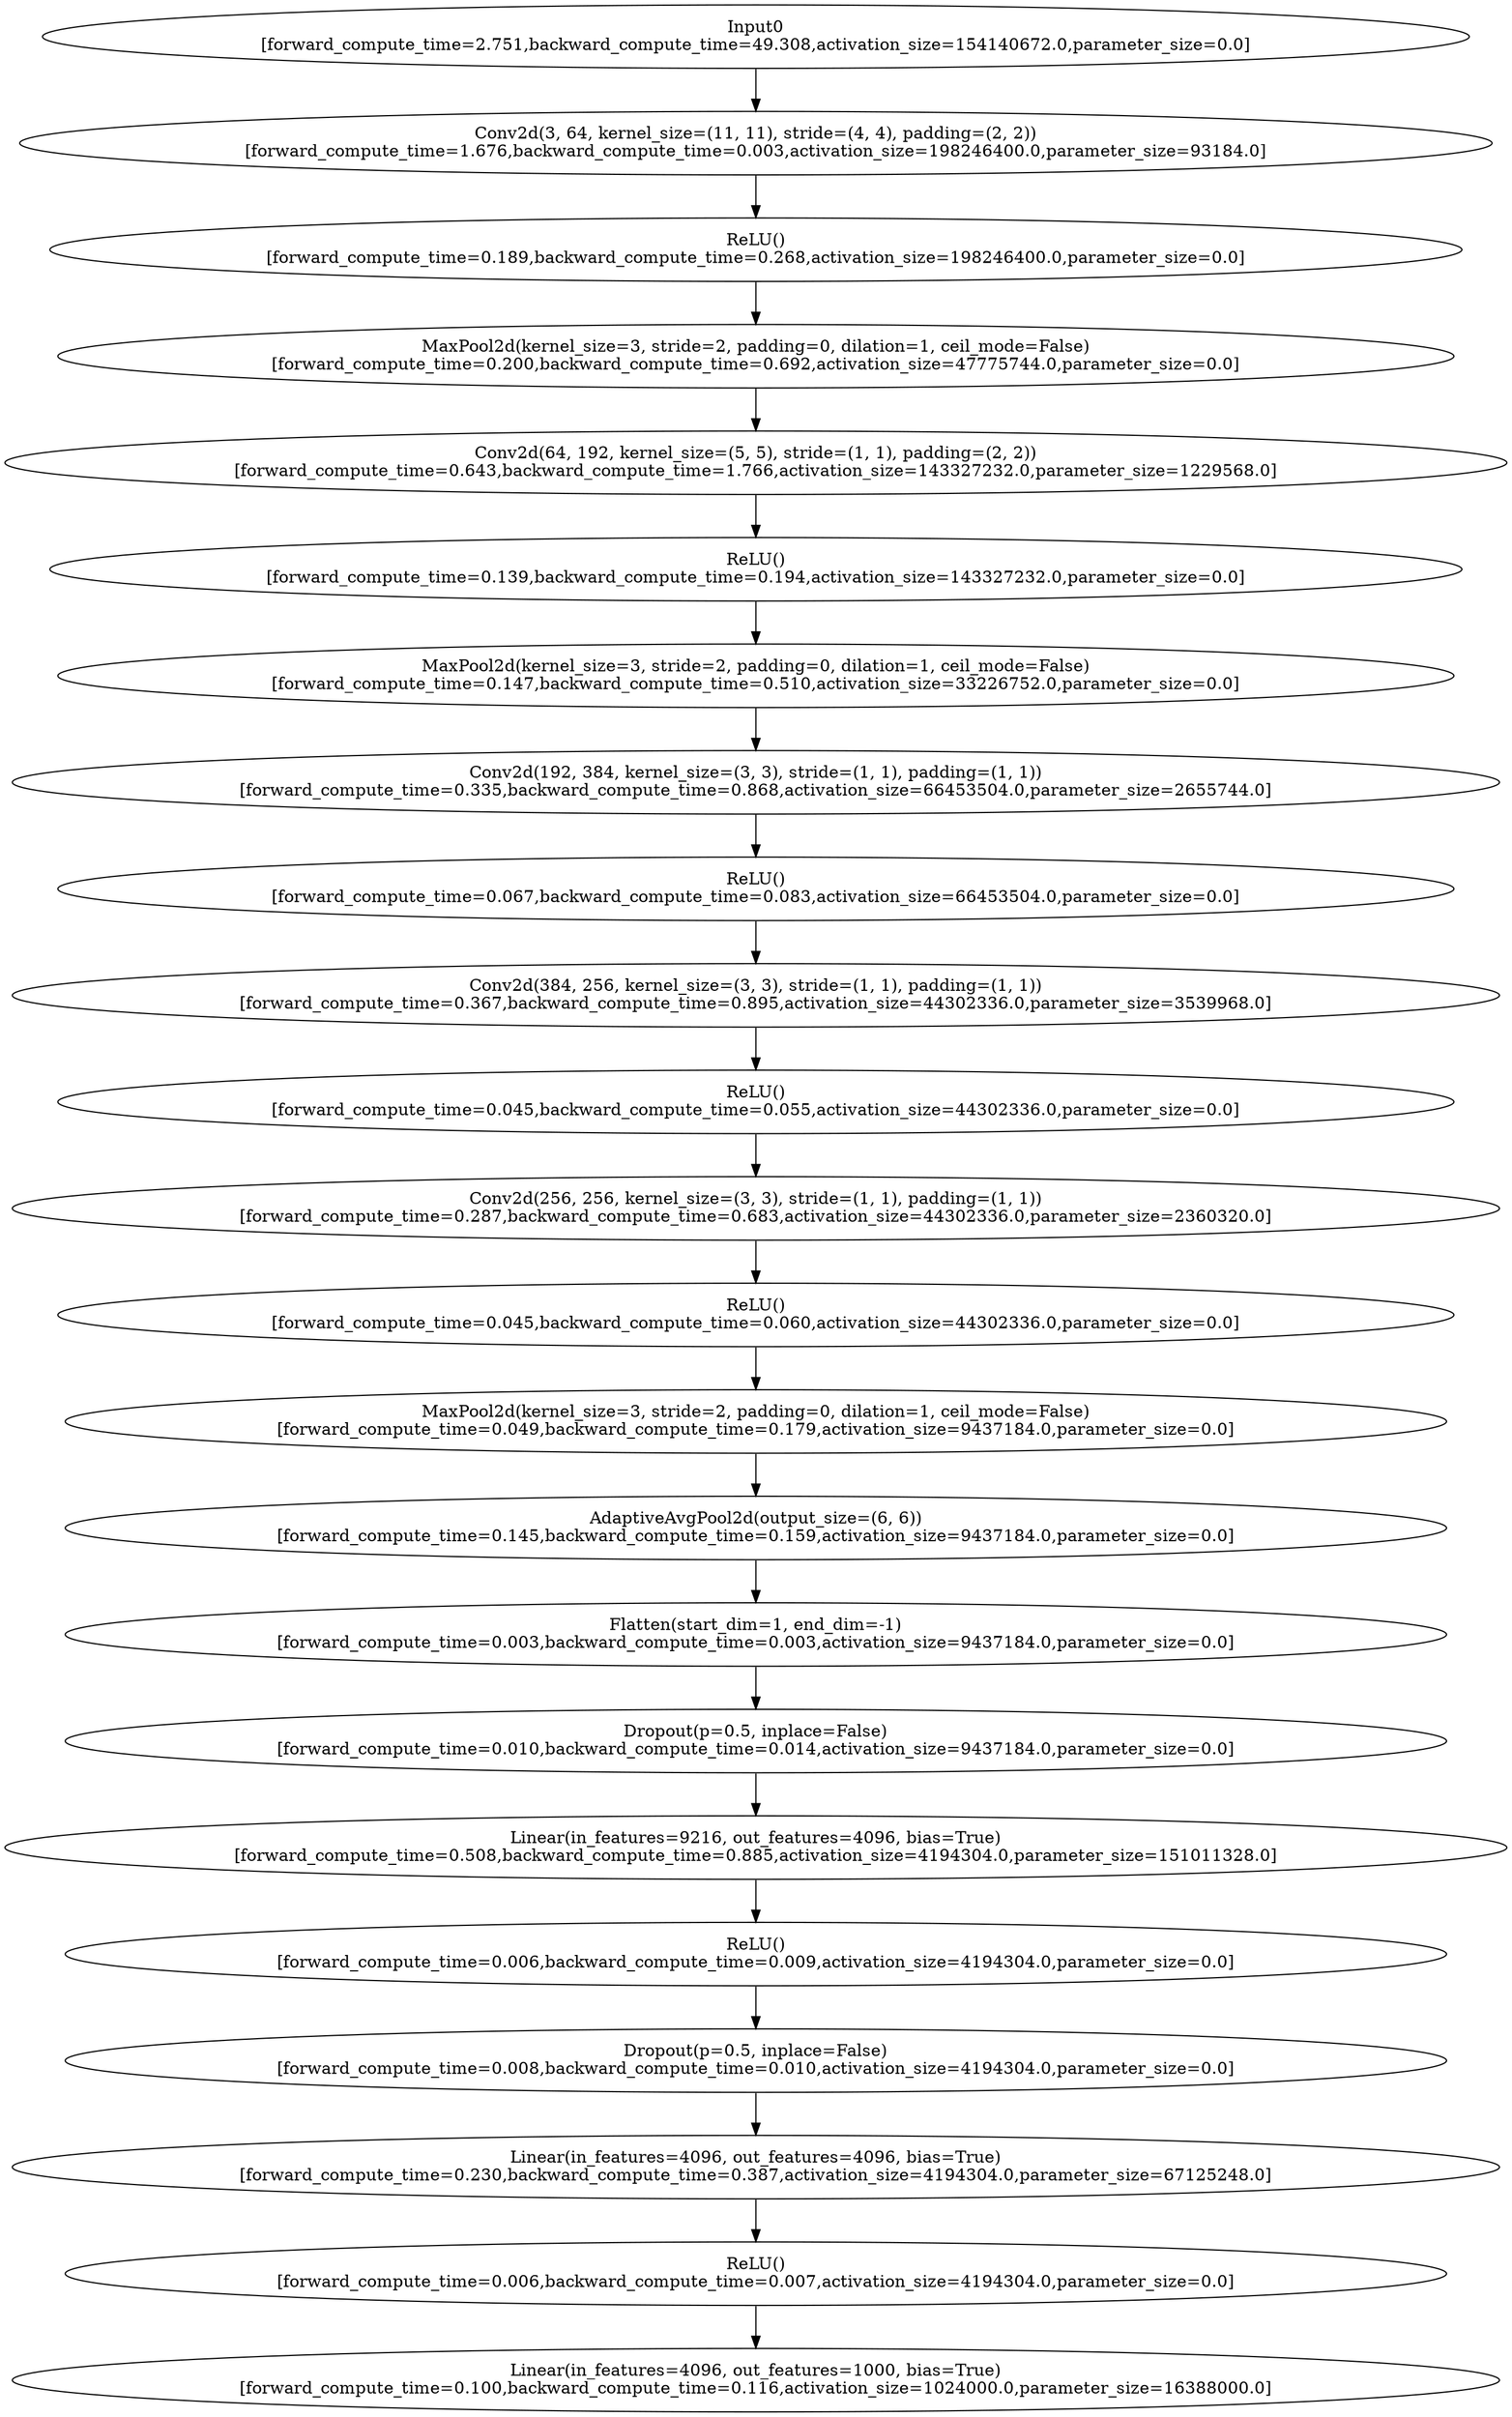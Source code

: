 digraph {
	node1 [label="Input0\n[forward_compute_time=2.751,backward_compute_time=49.308,activation_size=154140672.0,parameter_size=0.0]"]
	node2 [label="Conv2d(3, 64, kernel_size=(11, 11), stride=(4, 4), padding=(2, 2))\n[forward_compute_time=1.676,backward_compute_time=0.003,activation_size=198246400.0,parameter_size=93184.0]"]
	node3 [label="ReLU()\n[forward_compute_time=0.189,backward_compute_time=0.268,activation_size=198246400.0,parameter_size=0.0]"]
	node4 [label="MaxPool2d(kernel_size=3, stride=2, padding=0, dilation=1, ceil_mode=False)\n[forward_compute_time=0.200,backward_compute_time=0.692,activation_size=47775744.0,parameter_size=0.0]"]
	node5 [label="Conv2d(64, 192, kernel_size=(5, 5), stride=(1, 1), padding=(2, 2))\n[forward_compute_time=0.643,backward_compute_time=1.766,activation_size=143327232.0,parameter_size=1229568.0]"]
	node6 [label="ReLU()\n[forward_compute_time=0.139,backward_compute_time=0.194,activation_size=143327232.0,parameter_size=0.0]"]
	node7 [label="MaxPool2d(kernel_size=3, stride=2, padding=0, dilation=1, ceil_mode=False)\n[forward_compute_time=0.147,backward_compute_time=0.510,activation_size=33226752.0,parameter_size=0.0]"]
	node8 [label="Conv2d(192, 384, kernel_size=(3, 3), stride=(1, 1), padding=(1, 1))\n[forward_compute_time=0.335,backward_compute_time=0.868,activation_size=66453504.0,parameter_size=2655744.0]"]
	node9 [label="ReLU()\n[forward_compute_time=0.067,backward_compute_time=0.083,activation_size=66453504.0,parameter_size=0.0]"]
	node10 [label="Conv2d(384, 256, kernel_size=(3, 3), stride=(1, 1), padding=(1, 1))\n[forward_compute_time=0.367,backward_compute_time=0.895,activation_size=44302336.0,parameter_size=3539968.0]"]
	node11 [label="ReLU()\n[forward_compute_time=0.045,backward_compute_time=0.055,activation_size=44302336.0,parameter_size=0.0]"]
	node12 [label="Conv2d(256, 256, kernel_size=(3, 3), stride=(1, 1), padding=(1, 1))\n[forward_compute_time=0.287,backward_compute_time=0.683,activation_size=44302336.0,parameter_size=2360320.0]"]
	node13 [label="ReLU()\n[forward_compute_time=0.045,backward_compute_time=0.060,activation_size=44302336.0,parameter_size=0.0]"]
	node14 [label="MaxPool2d(kernel_size=3, stride=2, padding=0, dilation=1, ceil_mode=False)\n[forward_compute_time=0.049,backward_compute_time=0.179,activation_size=9437184.0,parameter_size=0.0]"]
	node15 [label="AdaptiveAvgPool2d(output_size=(6, 6))\n[forward_compute_time=0.145,backward_compute_time=0.159,activation_size=9437184.0,parameter_size=0.0]"]
	node16 [label="Flatten(start_dim=1, end_dim=-1)\n[forward_compute_time=0.003,backward_compute_time=0.003,activation_size=9437184.0,parameter_size=0.0]"]
	node17 [label="Dropout(p=0.5, inplace=False)\n[forward_compute_time=0.010,backward_compute_time=0.014,activation_size=9437184.0,parameter_size=0.0]"]
	node18 [label="Linear(in_features=9216, out_features=4096, bias=True)\n[forward_compute_time=0.508,backward_compute_time=0.885,activation_size=4194304.0,parameter_size=151011328.0]"]
	node19 [label="ReLU()\n[forward_compute_time=0.006,backward_compute_time=0.009,activation_size=4194304.0,parameter_size=0.0]"]
	node20 [label="Dropout(p=0.5, inplace=False)\n[forward_compute_time=0.008,backward_compute_time=0.010,activation_size=4194304.0,parameter_size=0.0]"]
	node21 [label="Linear(in_features=4096, out_features=4096, bias=True)\n[forward_compute_time=0.230,backward_compute_time=0.387,activation_size=4194304.0,parameter_size=67125248.0]"]
	node22 [label="ReLU()\n[forward_compute_time=0.006,backward_compute_time=0.007,activation_size=4194304.0,parameter_size=0.0]"]
	node23 [label="Linear(in_features=4096, out_features=1000, bias=True)\n[forward_compute_time=0.100,backward_compute_time=0.116,activation_size=1024000.0,parameter_size=16388000.0]"]
	node1 -> node2
	node2 -> node3
	node3 -> node4
	node4 -> node5
	node5 -> node6
	node6 -> node7
	node7 -> node8
	node8 -> node9
	node9 -> node10
	node10 -> node11
	node11 -> node12
	node12 -> node13
	node13 -> node14
	node14 -> node15
	node15 -> node16
	node16 -> node17
	node17 -> node18
	node18 -> node19
	node19 -> node20
	node20 -> node21
	node21 -> node22
	node22 -> node23
}
